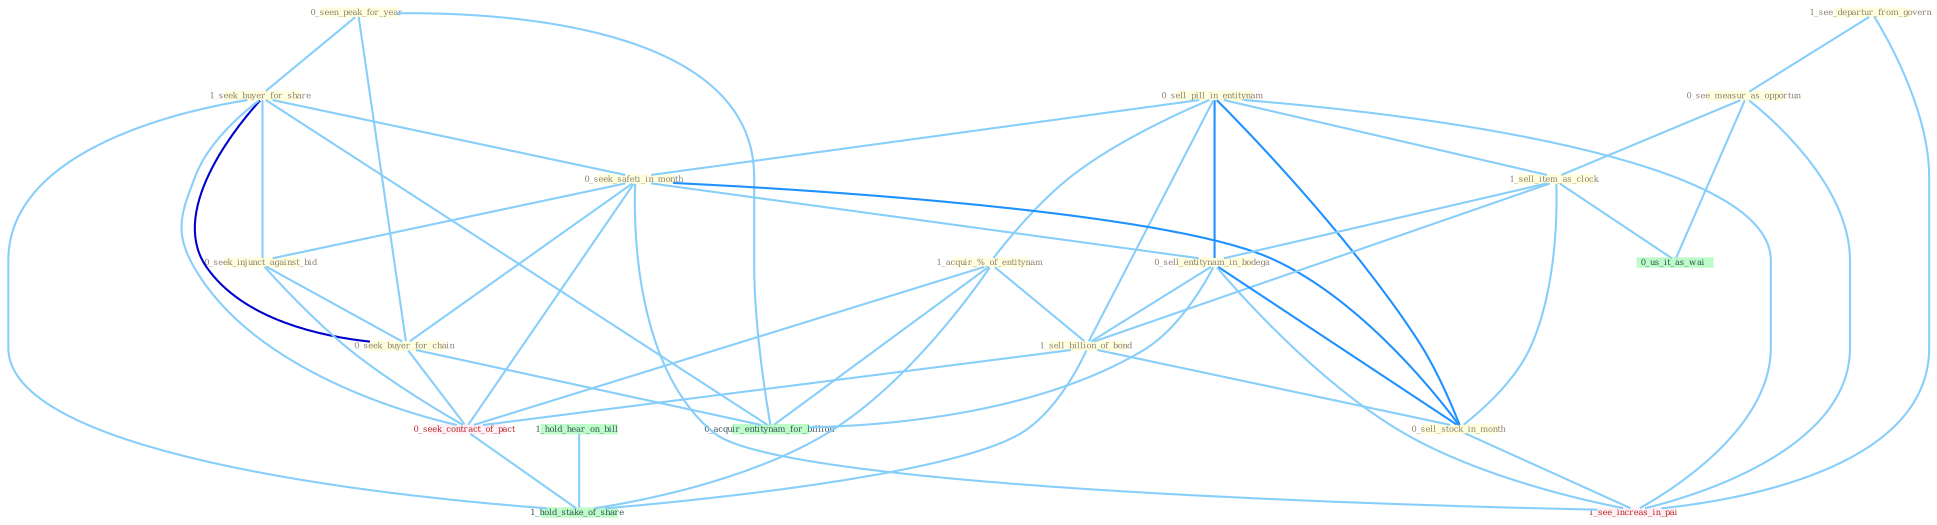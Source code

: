 Graph G{ 
    node
    [shape=polygon,style=filled,width=.5,height=.06,color="#BDFCC9",fixedsize=true,fontsize=4,
    fontcolor="#2f4f4f"];
    {node
    [color="#ffffe0", fontcolor="#8b7d6b"] "0_sell_pill_in_entitynam " "0_seen_peak_for_year " "1_seek_buyer_for_share " "1_see_departur_from_govern " "0_seek_safeti_in_month " "0_see_measur_as_opportun " "0_seek_injunct_against_bid " "1_sell_item_as_clock " "0_sell_entitynam_in_bodega " "1_acquir_%_of_entitynam " "1_sell_billion_of_bond " "0_seek_buyer_for_chain " "0_sell_stock_in_month "}
{node [color="#fff0f5", fontcolor="#b22222"] "0_seek_contract_of_pact " "1_see_increas_in_pai "}
edge [color="#B0E2FF"];

	"0_sell_pill_in_entitynam " -- "0_seek_safeti_in_month " [w="1", color="#87cefa" ];
	"0_sell_pill_in_entitynam " -- "1_sell_item_as_clock " [w="1", color="#87cefa" ];
	"0_sell_pill_in_entitynam " -- "0_sell_entitynam_in_bodega " [w="2", color="#1e90ff" , len=0.8];
	"0_sell_pill_in_entitynam " -- "1_acquir_%_of_entitynam " [w="1", color="#87cefa" ];
	"0_sell_pill_in_entitynam " -- "1_sell_billion_of_bond " [w="1", color="#87cefa" ];
	"0_sell_pill_in_entitynam " -- "0_sell_stock_in_month " [w="2", color="#1e90ff" , len=0.8];
	"0_sell_pill_in_entitynam " -- "1_see_increas_in_pai " [w="1", color="#87cefa" ];
	"0_seen_peak_for_year " -- "1_seek_buyer_for_share " [w="1", color="#87cefa" ];
	"0_seen_peak_for_year " -- "0_seek_buyer_for_chain " [w="1", color="#87cefa" ];
	"0_seen_peak_for_year " -- "0_acquir_entitynam_for_billion " [w="1", color="#87cefa" ];
	"1_seek_buyer_for_share " -- "0_seek_safeti_in_month " [w="1", color="#87cefa" ];
	"1_seek_buyer_for_share " -- "0_seek_injunct_against_bid " [w="1", color="#87cefa" ];
	"1_seek_buyer_for_share " -- "0_seek_buyer_for_chain " [w="3", color="#0000cd" , len=0.6];
	"1_seek_buyer_for_share " -- "0_seek_contract_of_pact " [w="1", color="#87cefa" ];
	"1_seek_buyer_for_share " -- "0_acquir_entitynam_for_billion " [w="1", color="#87cefa" ];
	"1_seek_buyer_for_share " -- "1_hold_stake_of_share " [w="1", color="#87cefa" ];
	"1_see_departur_from_govern " -- "0_see_measur_as_opportun " [w="1", color="#87cefa" ];
	"1_see_departur_from_govern " -- "1_see_increas_in_pai " [w="1", color="#87cefa" ];
	"0_seek_safeti_in_month " -- "0_seek_injunct_against_bid " [w="1", color="#87cefa" ];
	"0_seek_safeti_in_month " -- "0_sell_entitynam_in_bodega " [w="1", color="#87cefa" ];
	"0_seek_safeti_in_month " -- "0_seek_buyer_for_chain " [w="1", color="#87cefa" ];
	"0_seek_safeti_in_month " -- "0_sell_stock_in_month " [w="2", color="#1e90ff" , len=0.8];
	"0_seek_safeti_in_month " -- "0_seek_contract_of_pact " [w="1", color="#87cefa" ];
	"0_seek_safeti_in_month " -- "1_see_increas_in_pai " [w="1", color="#87cefa" ];
	"0_see_measur_as_opportun " -- "1_sell_item_as_clock " [w="1", color="#87cefa" ];
	"0_see_measur_as_opportun " -- "0_us_it_as_wai " [w="1", color="#87cefa" ];
	"0_see_measur_as_opportun " -- "1_see_increas_in_pai " [w="1", color="#87cefa" ];
	"0_seek_injunct_against_bid " -- "0_seek_buyer_for_chain " [w="1", color="#87cefa" ];
	"0_seek_injunct_against_bid " -- "0_seek_contract_of_pact " [w="1", color="#87cefa" ];
	"1_sell_item_as_clock " -- "0_sell_entitynam_in_bodega " [w="1", color="#87cefa" ];
	"1_sell_item_as_clock " -- "1_sell_billion_of_bond " [w="1", color="#87cefa" ];
	"1_sell_item_as_clock " -- "0_sell_stock_in_month " [w="1", color="#87cefa" ];
	"1_sell_item_as_clock " -- "0_us_it_as_wai " [w="1", color="#87cefa" ];
	"0_sell_entitynam_in_bodega " -- "1_sell_billion_of_bond " [w="1", color="#87cefa" ];
	"0_sell_entitynam_in_bodega " -- "0_sell_stock_in_month " [w="2", color="#1e90ff" , len=0.8];
	"0_sell_entitynam_in_bodega " -- "0_acquir_entitynam_for_billion " [w="1", color="#87cefa" ];
	"0_sell_entitynam_in_bodega " -- "1_see_increas_in_pai " [w="1", color="#87cefa" ];
	"1_acquir_%_of_entitynam " -- "1_sell_billion_of_bond " [w="1", color="#87cefa" ];
	"1_acquir_%_of_entitynam " -- "0_seek_contract_of_pact " [w="1", color="#87cefa" ];
	"1_acquir_%_of_entitynam " -- "0_acquir_entitynam_for_billion " [w="1", color="#87cefa" ];
	"1_acquir_%_of_entitynam " -- "1_hold_stake_of_share " [w="1", color="#87cefa" ];
	"1_sell_billion_of_bond " -- "0_sell_stock_in_month " [w="1", color="#87cefa" ];
	"1_sell_billion_of_bond " -- "0_seek_contract_of_pact " [w="1", color="#87cefa" ];
	"1_sell_billion_of_bond " -- "1_hold_stake_of_share " [w="1", color="#87cefa" ];
	"0_seek_buyer_for_chain " -- "0_seek_contract_of_pact " [w="1", color="#87cefa" ];
	"0_seek_buyer_for_chain " -- "0_acquir_entitynam_for_billion " [w="1", color="#87cefa" ];
	"0_sell_stock_in_month " -- "1_see_increas_in_pai " [w="1", color="#87cefa" ];
	"0_seek_contract_of_pact " -- "1_hold_stake_of_share " [w="1", color="#87cefa" ];
	"1_hold_hear_on_bill " -- "1_hold_stake_of_share " [w="1", color="#87cefa" ];
}